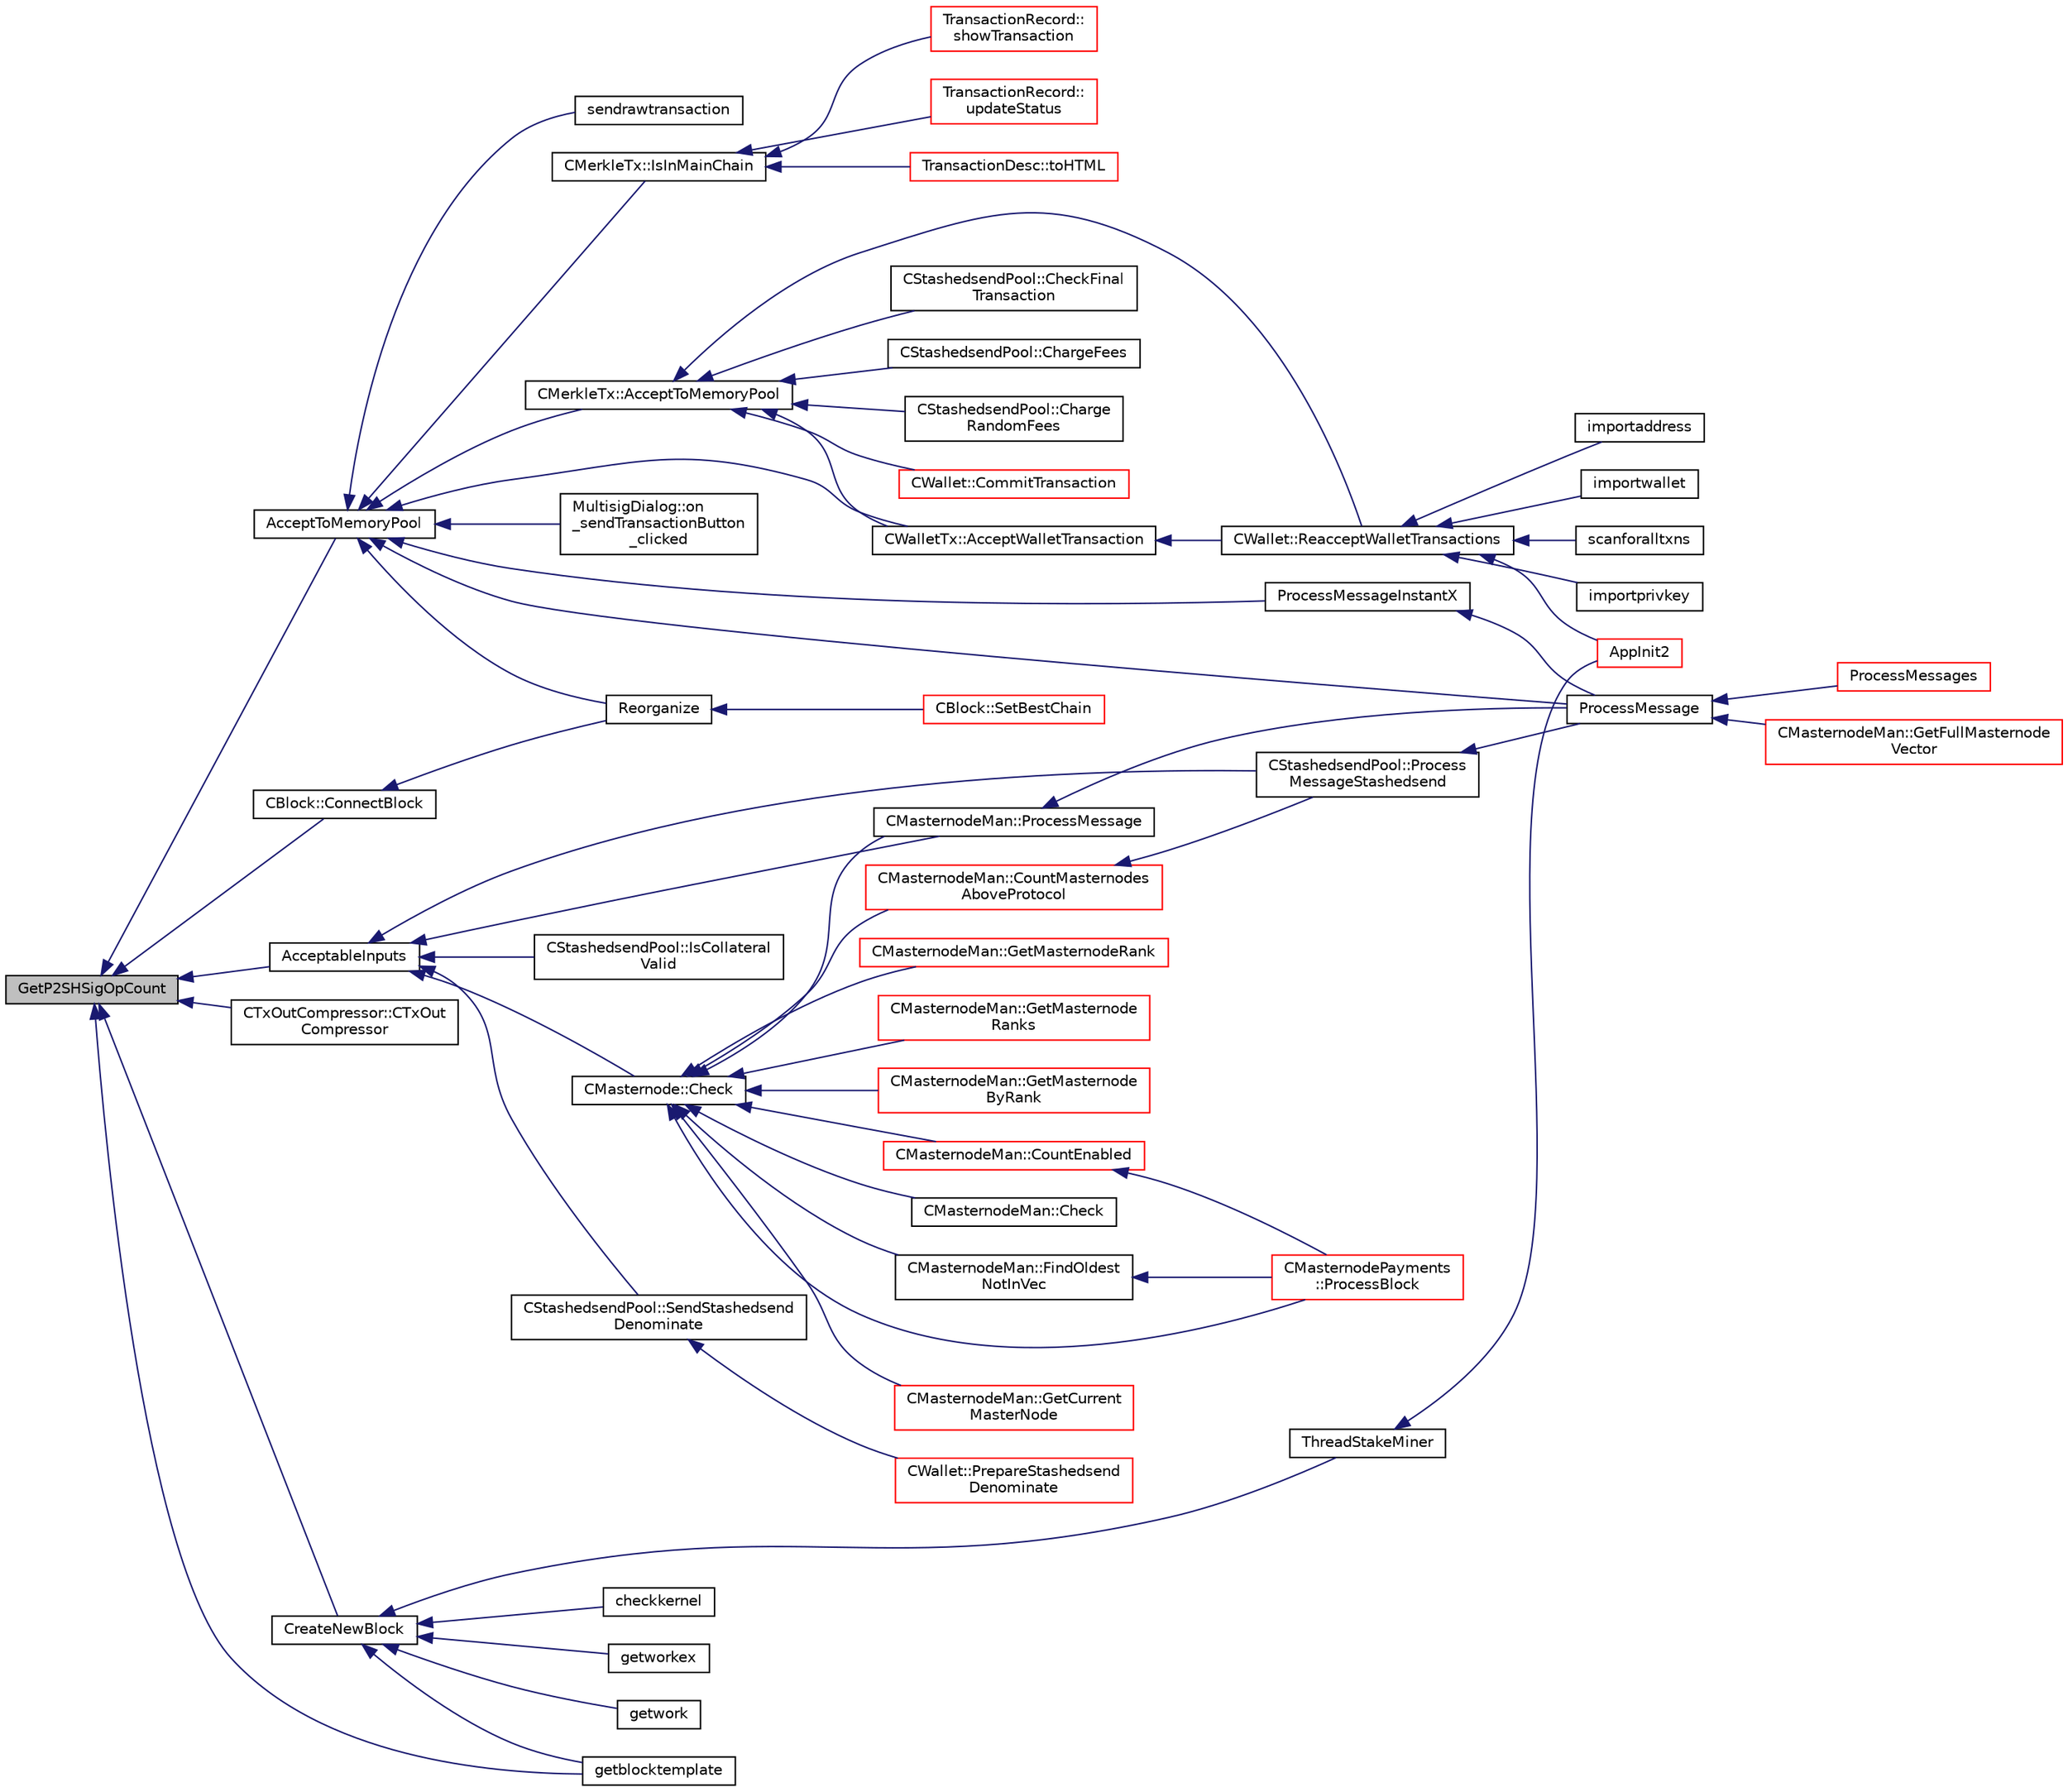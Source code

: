 digraph "GetP2SHSigOpCount"
{
  edge [fontname="Helvetica",fontsize="10",labelfontname="Helvetica",labelfontsize="10"];
  node [fontname="Helvetica",fontsize="10",shape=record];
  rankdir="LR";
  Node1651 [label="GetP2SHSigOpCount",height=0.2,width=0.4,color="black", fillcolor="grey75", style="filled", fontcolor="black"];
  Node1651 -> Node1652 [dir="back",color="midnightblue",fontsize="10",style="solid",fontname="Helvetica"];
  Node1652 [label="AcceptToMemoryPool",height=0.2,width=0.4,color="black", fillcolor="white", style="filled",URL="$d4/dbf/main_8h.html#addea0e425b693b4c1be712c3ead94568",tooltip="(try to) add transaction to memory pool "];
  Node1652 -> Node1653 [dir="back",color="midnightblue",fontsize="10",style="solid",fontname="Helvetica"];
  Node1653 [label="ProcessMessageInstantX",height=0.2,width=0.4,color="black", fillcolor="white", style="filled",URL="$d6/d5f/instantx_8h.html#aa516cb499ead2691d8ab216a499db5d0"];
  Node1653 -> Node1654 [dir="back",color="midnightblue",fontsize="10",style="solid",fontname="Helvetica"];
  Node1654 [label="ProcessMessage",height=0.2,width=0.4,color="black", fillcolor="white", style="filled",URL="$df/d0a/main_8cpp.html#a8ba92b1a4bce3c835e887a9073d17d8e"];
  Node1654 -> Node1655 [dir="back",color="midnightblue",fontsize="10",style="solid",fontname="Helvetica"];
  Node1655 [label="ProcessMessages",height=0.2,width=0.4,color="red", fillcolor="white", style="filled",URL="$d4/dbf/main_8h.html#a196f9318f02448b85b28d612698934fd"];
  Node1654 -> Node1663 [dir="back",color="midnightblue",fontsize="10",style="solid",fontname="Helvetica"];
  Node1663 [label="CMasternodeMan::GetFullMasternode\lVector",height=0.2,width=0.4,color="red", fillcolor="white", style="filled",URL="$dc/d6b/class_c_masternode_man.html#ab39e213a7601e1bef2eba1d5d63206f5"];
  Node1652 -> Node1669 [dir="back",color="midnightblue",fontsize="10",style="solid",fontname="Helvetica"];
  Node1669 [label="CMerkleTx::AcceptToMemoryPool",height=0.2,width=0.4,color="black", fillcolor="white", style="filled",URL="$d1/dff/class_c_merkle_tx.html#a61126e811a53b941b3efdf5a4e83db90"];
  Node1669 -> Node1670 [dir="back",color="midnightblue",fontsize="10",style="solid",fontname="Helvetica"];
  Node1670 [label="CWalletTx::AcceptWalletTransaction",height=0.2,width=0.4,color="black", fillcolor="white", style="filled",URL="$d6/d53/class_c_wallet_tx.html#af6d1a5a731bb69e1d94de84eb6fd15a5"];
  Node1670 -> Node1671 [dir="back",color="midnightblue",fontsize="10",style="solid",fontname="Helvetica"];
  Node1671 [label="CWallet::ReacceptWalletTransactions",height=0.2,width=0.4,color="black", fillcolor="white", style="filled",URL="$d2/de5/class_c_wallet.html#a796c23450c8482e10e0c75ae5c1fa8ed"];
  Node1671 -> Node1657 [dir="back",color="midnightblue",fontsize="10",style="solid",fontname="Helvetica"];
  Node1657 [label="AppInit2",height=0.2,width=0.4,color="red", fillcolor="white", style="filled",URL="$d8/dc0/init_8h.html#a1a4c1bfbf6ba1db77e988b89b9cadfd3",tooltip="Initialize ion. "];
  Node1671 -> Node1672 [dir="back",color="midnightblue",fontsize="10",style="solid",fontname="Helvetica"];
  Node1672 [label="importprivkey",height=0.2,width=0.4,color="black", fillcolor="white", style="filled",URL="$dc/dbf/rpcdump_8cpp.html#a3a6fdb974fce01220a895393d444e981"];
  Node1671 -> Node1673 [dir="back",color="midnightblue",fontsize="10",style="solid",fontname="Helvetica"];
  Node1673 [label="importaddress",height=0.2,width=0.4,color="black", fillcolor="white", style="filled",URL="$dc/dbf/rpcdump_8cpp.html#a457bc572859c8265c72a0afd1a6db56c"];
  Node1671 -> Node1674 [dir="back",color="midnightblue",fontsize="10",style="solid",fontname="Helvetica"];
  Node1674 [label="importwallet",height=0.2,width=0.4,color="black", fillcolor="white", style="filled",URL="$dc/dbf/rpcdump_8cpp.html#a2566d5c9dd1938b74e70398cdb3ac5c1"];
  Node1671 -> Node1675 [dir="back",color="midnightblue",fontsize="10",style="solid",fontname="Helvetica"];
  Node1675 [label="scanforalltxns",height=0.2,width=0.4,color="black", fillcolor="white", style="filled",URL="$df/d1d/rpcwallet_8cpp.html#a798669ad37caa71ddd18f73bc5aa5841"];
  Node1669 -> Node1676 [dir="back",color="midnightblue",fontsize="10",style="solid",fontname="Helvetica"];
  Node1676 [label="CStashedsendPool::CheckFinal\lTransaction",height=0.2,width=0.4,color="black", fillcolor="white", style="filled",URL="$dd/d8a/class_c_stashedsend_pool.html#aba122588a53a90150595bc4279beb67c"];
  Node1669 -> Node1677 [dir="back",color="midnightblue",fontsize="10",style="solid",fontname="Helvetica"];
  Node1677 [label="CStashedsendPool::ChargeFees",height=0.2,width=0.4,color="black", fillcolor="white", style="filled",URL="$dd/d8a/class_c_stashedsend_pool.html#acd76c93879dbcbdda4ca0a253f0d9c68",tooltip="Charge fees to bad actors (Charge clients a fee if they&#39;re abusive) "];
  Node1669 -> Node1678 [dir="back",color="midnightblue",fontsize="10",style="solid",fontname="Helvetica"];
  Node1678 [label="CStashedsendPool::Charge\lRandomFees",height=0.2,width=0.4,color="black", fillcolor="white", style="filled",URL="$dd/d8a/class_c_stashedsend_pool.html#abcf715f6e5e01039218bf4881fffc3fe",tooltip="Rarely charge fees to pay miners. "];
  Node1669 -> Node1671 [dir="back",color="midnightblue",fontsize="10",style="solid",fontname="Helvetica"];
  Node1669 -> Node1679 [dir="back",color="midnightblue",fontsize="10",style="solid",fontname="Helvetica"];
  Node1679 [label="CWallet::CommitTransaction",height=0.2,width=0.4,color="red", fillcolor="white", style="filled",URL="$d2/de5/class_c_wallet.html#aa13fbeaebd271f910a54cc5b82d73fde"];
  Node1652 -> Node1670 [dir="back",color="midnightblue",fontsize="10",style="solid",fontname="Helvetica"];
  Node1652 -> Node1696 [dir="back",color="midnightblue",fontsize="10",style="solid",fontname="Helvetica"];
  Node1696 [label="Reorganize",height=0.2,width=0.4,color="black", fillcolor="white", style="filled",URL="$df/d0a/main_8cpp.html#ad8e09920f5a3ce2670c5efa26ef65227"];
  Node1696 -> Node1697 [dir="back",color="midnightblue",fontsize="10",style="solid",fontname="Helvetica"];
  Node1697 [label="CBlock::SetBestChain",height=0.2,width=0.4,color="red", fillcolor="white", style="filled",URL="$d3/d51/class_c_block.html#a6e308b2d75d1cfc4a75eda36feb60ca1"];
  Node1652 -> Node1654 [dir="back",color="midnightblue",fontsize="10",style="solid",fontname="Helvetica"];
  Node1652 -> Node1701 [dir="back",color="midnightblue",fontsize="10",style="solid",fontname="Helvetica"];
  Node1701 [label="CMerkleTx::IsInMainChain",height=0.2,width=0.4,color="black", fillcolor="white", style="filled",URL="$d1/dff/class_c_merkle_tx.html#ad4b3623fabf1924dba2a7694e3418e1e"];
  Node1701 -> Node1702 [dir="back",color="midnightblue",fontsize="10",style="solid",fontname="Helvetica"];
  Node1702 [label="TransactionDesc::toHTML",height=0.2,width=0.4,color="red", fillcolor="white", style="filled",URL="$d4/da9/class_transaction_desc.html#ab7c9dbb2048aae121dd9d75df86e64f4"];
  Node1701 -> Node1713 [dir="back",color="midnightblue",fontsize="10",style="solid",fontname="Helvetica"];
  Node1713 [label="TransactionRecord::\lshowTransaction",height=0.2,width=0.4,color="red", fillcolor="white", style="filled",URL="$d1/da7/class_transaction_record.html#a5ad1d1af4bec5b15a624b7a451e8cdbf",tooltip="Decompose CWallet transaction to model transaction records. "];
  Node1701 -> Node1725 [dir="back",color="midnightblue",fontsize="10",style="solid",fontname="Helvetica"];
  Node1725 [label="TransactionRecord::\lupdateStatus",height=0.2,width=0.4,color="red", fillcolor="white", style="filled",URL="$d1/da7/class_transaction_record.html#a9b643dd885a790ae511705a1446556be",tooltip="Update status from core wallet tx. "];
  Node1652 -> Node1732 [dir="back",color="midnightblue",fontsize="10",style="solid",fontname="Helvetica"];
  Node1732 [label="MultisigDialog::on\l_sendTransactionButton\l_clicked",height=0.2,width=0.4,color="black", fillcolor="white", style="filled",URL="$d4/df4/class_multisig_dialog.html#a71fcf325cb0cde9223eefc62b3b7634b"];
  Node1652 -> Node1733 [dir="back",color="midnightblue",fontsize="10",style="solid",fontname="Helvetica"];
  Node1733 [label="sendrawtransaction",height=0.2,width=0.4,color="black", fillcolor="white", style="filled",URL="$dc/da8/rpcrawtransaction_8cpp.html#ad5aad44f890060f42efb49acf349511e"];
  Node1651 -> Node1734 [dir="back",color="midnightblue",fontsize="10",style="solid",fontname="Helvetica"];
  Node1734 [label="AcceptableInputs",height=0.2,width=0.4,color="black", fillcolor="white", style="filled",URL="$d4/dbf/main_8h.html#a43f9c625cc3dfd663a76ddb4d15fce58"];
  Node1734 -> Node1735 [dir="back",color="midnightblue",fontsize="10",style="solid",fontname="Helvetica"];
  Node1735 [label="CMasternode::Check",height=0.2,width=0.4,color="black", fillcolor="white", style="filled",URL="$d6/dac/class_c_masternode.html#a6c5f883b797298678c1cf814faab09a5"];
  Node1735 -> Node1736 [dir="back",color="midnightblue",fontsize="10",style="solid",fontname="Helvetica"];
  Node1736 [label="CMasternodePayments\l::ProcessBlock",height=0.2,width=0.4,color="red", fillcolor="white", style="filled",URL="$dc/d9a/class_c_masternode_payments.html#aa23dfbc148f10f601e9771bfcffea441"];
  Node1735 -> Node1747 [dir="back",color="midnightblue",fontsize="10",style="solid",fontname="Helvetica"];
  Node1747 [label="CMasternodeMan::Check",height=0.2,width=0.4,color="black", fillcolor="white", style="filled",URL="$dc/d6b/class_c_masternode_man.html#a746a5bed8674a37f69f8987a2bd9bcd1"];
  Node1735 -> Node1748 [dir="back",color="midnightblue",fontsize="10",style="solid",fontname="Helvetica"];
  Node1748 [label="CMasternodeMan::CountEnabled",height=0.2,width=0.4,color="red", fillcolor="white", style="filled",URL="$dc/d6b/class_c_masternode_man.html#ae495279a035d7d259375ae95cbde28f4"];
  Node1748 -> Node1736 [dir="back",color="midnightblue",fontsize="10",style="solid",fontname="Helvetica"];
  Node1735 -> Node1760 [dir="back",color="midnightblue",fontsize="10",style="solid",fontname="Helvetica"];
  Node1760 [label="CMasternodeMan::CountMasternodes\lAboveProtocol",height=0.2,width=0.4,color="red", fillcolor="white", style="filled",URL="$dc/d6b/class_c_masternode_man.html#a26f97dd108171cfaf20951a5d133c156"];
  Node1760 -> Node1764 [dir="back",color="midnightblue",fontsize="10",style="solid",fontname="Helvetica"];
  Node1764 [label="CStashedsendPool::Process\lMessageStashedsend",height=0.2,width=0.4,color="black", fillcolor="white", style="filled",URL="$dd/d8a/class_c_stashedsend_pool.html#a62b472a4e4b1e634bc2e8621be17888e",tooltip="Process a Stashedsend message using the Stashedsend protocol. "];
  Node1764 -> Node1654 [dir="back",color="midnightblue",fontsize="10",style="solid",fontname="Helvetica"];
  Node1735 -> Node1765 [dir="back",color="midnightblue",fontsize="10",style="solid",fontname="Helvetica"];
  Node1765 [label="CMasternodeMan::FindOldest\lNotInVec",height=0.2,width=0.4,color="black", fillcolor="white", style="filled",URL="$dc/d6b/class_c_masternode_man.html#a573f7201b1bc84d277d17c4e165f8842"];
  Node1765 -> Node1736 [dir="back",color="midnightblue",fontsize="10",style="solid",fontname="Helvetica"];
  Node1735 -> Node1766 [dir="back",color="midnightblue",fontsize="10",style="solid",fontname="Helvetica"];
  Node1766 [label="CMasternodeMan::GetCurrent\lMasterNode",height=0.2,width=0.4,color="red", fillcolor="white", style="filled",URL="$dc/d6b/class_c_masternode_man.html#a2b3a91870855e8fcb9b2b6e00c35197f"];
  Node1735 -> Node1769 [dir="back",color="midnightblue",fontsize="10",style="solid",fontname="Helvetica"];
  Node1769 [label="CMasternodeMan::GetMasternodeRank",height=0.2,width=0.4,color="red", fillcolor="white", style="filled",URL="$dc/d6b/class_c_masternode_man.html#a41fd522da90284837d5dcb1e2d2e7d7c"];
  Node1735 -> Node1772 [dir="back",color="midnightblue",fontsize="10",style="solid",fontname="Helvetica"];
  Node1772 [label="CMasternodeMan::GetMasternode\lRanks",height=0.2,width=0.4,color="red", fillcolor="white", style="filled",URL="$dc/d6b/class_c_masternode_man.html#ac06180b4570d5d1b098979c2f59a7a90"];
  Node1735 -> Node1773 [dir="back",color="midnightblue",fontsize="10",style="solid",fontname="Helvetica"];
  Node1773 [label="CMasternodeMan::GetMasternode\lByRank",height=0.2,width=0.4,color="red", fillcolor="white", style="filled",URL="$dc/d6b/class_c_masternode_man.html#ab32afaad2651c69d2f93c68aee466677"];
  Node1735 -> Node1775 [dir="back",color="midnightblue",fontsize="10",style="solid",fontname="Helvetica"];
  Node1775 [label="CMasternodeMan::ProcessMessage",height=0.2,width=0.4,color="black", fillcolor="white", style="filled",URL="$dc/d6b/class_c_masternode_man.html#ae3e5d263cebdcd932eca49caeadce9aa"];
  Node1775 -> Node1654 [dir="back",color="midnightblue",fontsize="10",style="solid",fontname="Helvetica"];
  Node1734 -> Node1775 [dir="back",color="midnightblue",fontsize="10",style="solid",fontname="Helvetica"];
  Node1734 -> Node1764 [dir="back",color="midnightblue",fontsize="10",style="solid",fontname="Helvetica"];
  Node1734 -> Node1776 [dir="back",color="midnightblue",fontsize="10",style="solid",fontname="Helvetica"];
  Node1776 [label="CStashedsendPool::IsCollateral\lValid",height=0.2,width=0.4,color="black", fillcolor="white", style="filled",URL="$dd/d8a/class_c_stashedsend_pool.html#a953b684a05b58919c45c8c6f159b0b14",tooltip="If the collateral is valid given by a client. "];
  Node1734 -> Node1777 [dir="back",color="midnightblue",fontsize="10",style="solid",fontname="Helvetica"];
  Node1777 [label="CStashedsendPool::SendStashedsend\lDenominate",height=0.2,width=0.4,color="black", fillcolor="white", style="filled",URL="$dd/d8a/class_c_stashedsend_pool.html#a6a94b951db9f47197abf79e141e8de1a",tooltip="As a client, send a transaction to a Masternode to start the denomination process. "];
  Node1777 -> Node1778 [dir="back",color="midnightblue",fontsize="10",style="solid",fontname="Helvetica"];
  Node1778 [label="CWallet::PrepareStashedsend\lDenominate",height=0.2,width=0.4,color="red", fillcolor="white", style="filled",URL="$d2/de5/class_c_wallet.html#ae7ce44a23e6cb716ea05783c04de197e"];
  Node1651 -> Node1780 [dir="back",color="midnightblue",fontsize="10",style="solid",fontname="Helvetica"];
  Node1780 [label="CBlock::ConnectBlock",height=0.2,width=0.4,color="black", fillcolor="white", style="filled",URL="$d3/d51/class_c_block.html#a1ae149d97c7b7eadf48f5cea934b6217"];
  Node1780 -> Node1696 [dir="back",color="midnightblue",fontsize="10",style="solid",fontname="Helvetica"];
  Node1651 -> Node1781 [dir="back",color="midnightblue",fontsize="10",style="solid",fontname="Helvetica"];
  Node1781 [label="CTxOutCompressor::CTxOut\lCompressor",height=0.2,width=0.4,color="black", fillcolor="white", style="filled",URL="$d9/d8d/class_c_tx_out_compressor.html#a38ef1033989cd003de65598620d15cea"];
  Node1651 -> Node1782 [dir="back",color="midnightblue",fontsize="10",style="solid",fontname="Helvetica"];
  Node1782 [label="CreateNewBlock",height=0.2,width=0.4,color="black", fillcolor="white", style="filled",URL="$de/d13/miner_8h.html#aca0de7d757e027c2b08bd101c68c1549"];
  Node1782 -> Node1745 [dir="back",color="midnightblue",fontsize="10",style="solid",fontname="Helvetica"];
  Node1745 [label="ThreadStakeMiner",height=0.2,width=0.4,color="black", fillcolor="white", style="filled",URL="$d6/de3/miner_8cpp.html#a31faece5ef0e403969b3d3debd79b352"];
  Node1745 -> Node1657 [dir="back",color="midnightblue",fontsize="10",style="solid",fontname="Helvetica"];
  Node1782 -> Node1783 [dir="back",color="midnightblue",fontsize="10",style="solid",fontname="Helvetica"];
  Node1783 [label="checkkernel",height=0.2,width=0.4,color="black", fillcolor="white", style="filled",URL="$d4/ddd/rpcmining_8cpp.html#a36ee2284a7252841b8a62a9531b6acbc"];
  Node1782 -> Node1742 [dir="back",color="midnightblue",fontsize="10",style="solid",fontname="Helvetica"];
  Node1742 [label="getworkex",height=0.2,width=0.4,color="black", fillcolor="white", style="filled",URL="$d4/ddd/rpcmining_8cpp.html#aa40f86dc468a3f2ef4a3bba99e20a069"];
  Node1782 -> Node1743 [dir="back",color="midnightblue",fontsize="10",style="solid",fontname="Helvetica"];
  Node1743 [label="getwork",height=0.2,width=0.4,color="black", fillcolor="white", style="filled",URL="$d4/ddd/rpcmining_8cpp.html#a356be62c93d38267a7da9e1cb644d547"];
  Node1782 -> Node1784 [dir="back",color="midnightblue",fontsize="10",style="solid",fontname="Helvetica"];
  Node1784 [label="getblocktemplate",height=0.2,width=0.4,color="black", fillcolor="white", style="filled",URL="$d4/ddd/rpcmining_8cpp.html#a27347eecedd59156c914fcb5ce488f9a"];
  Node1651 -> Node1784 [dir="back",color="midnightblue",fontsize="10",style="solid",fontname="Helvetica"];
}
